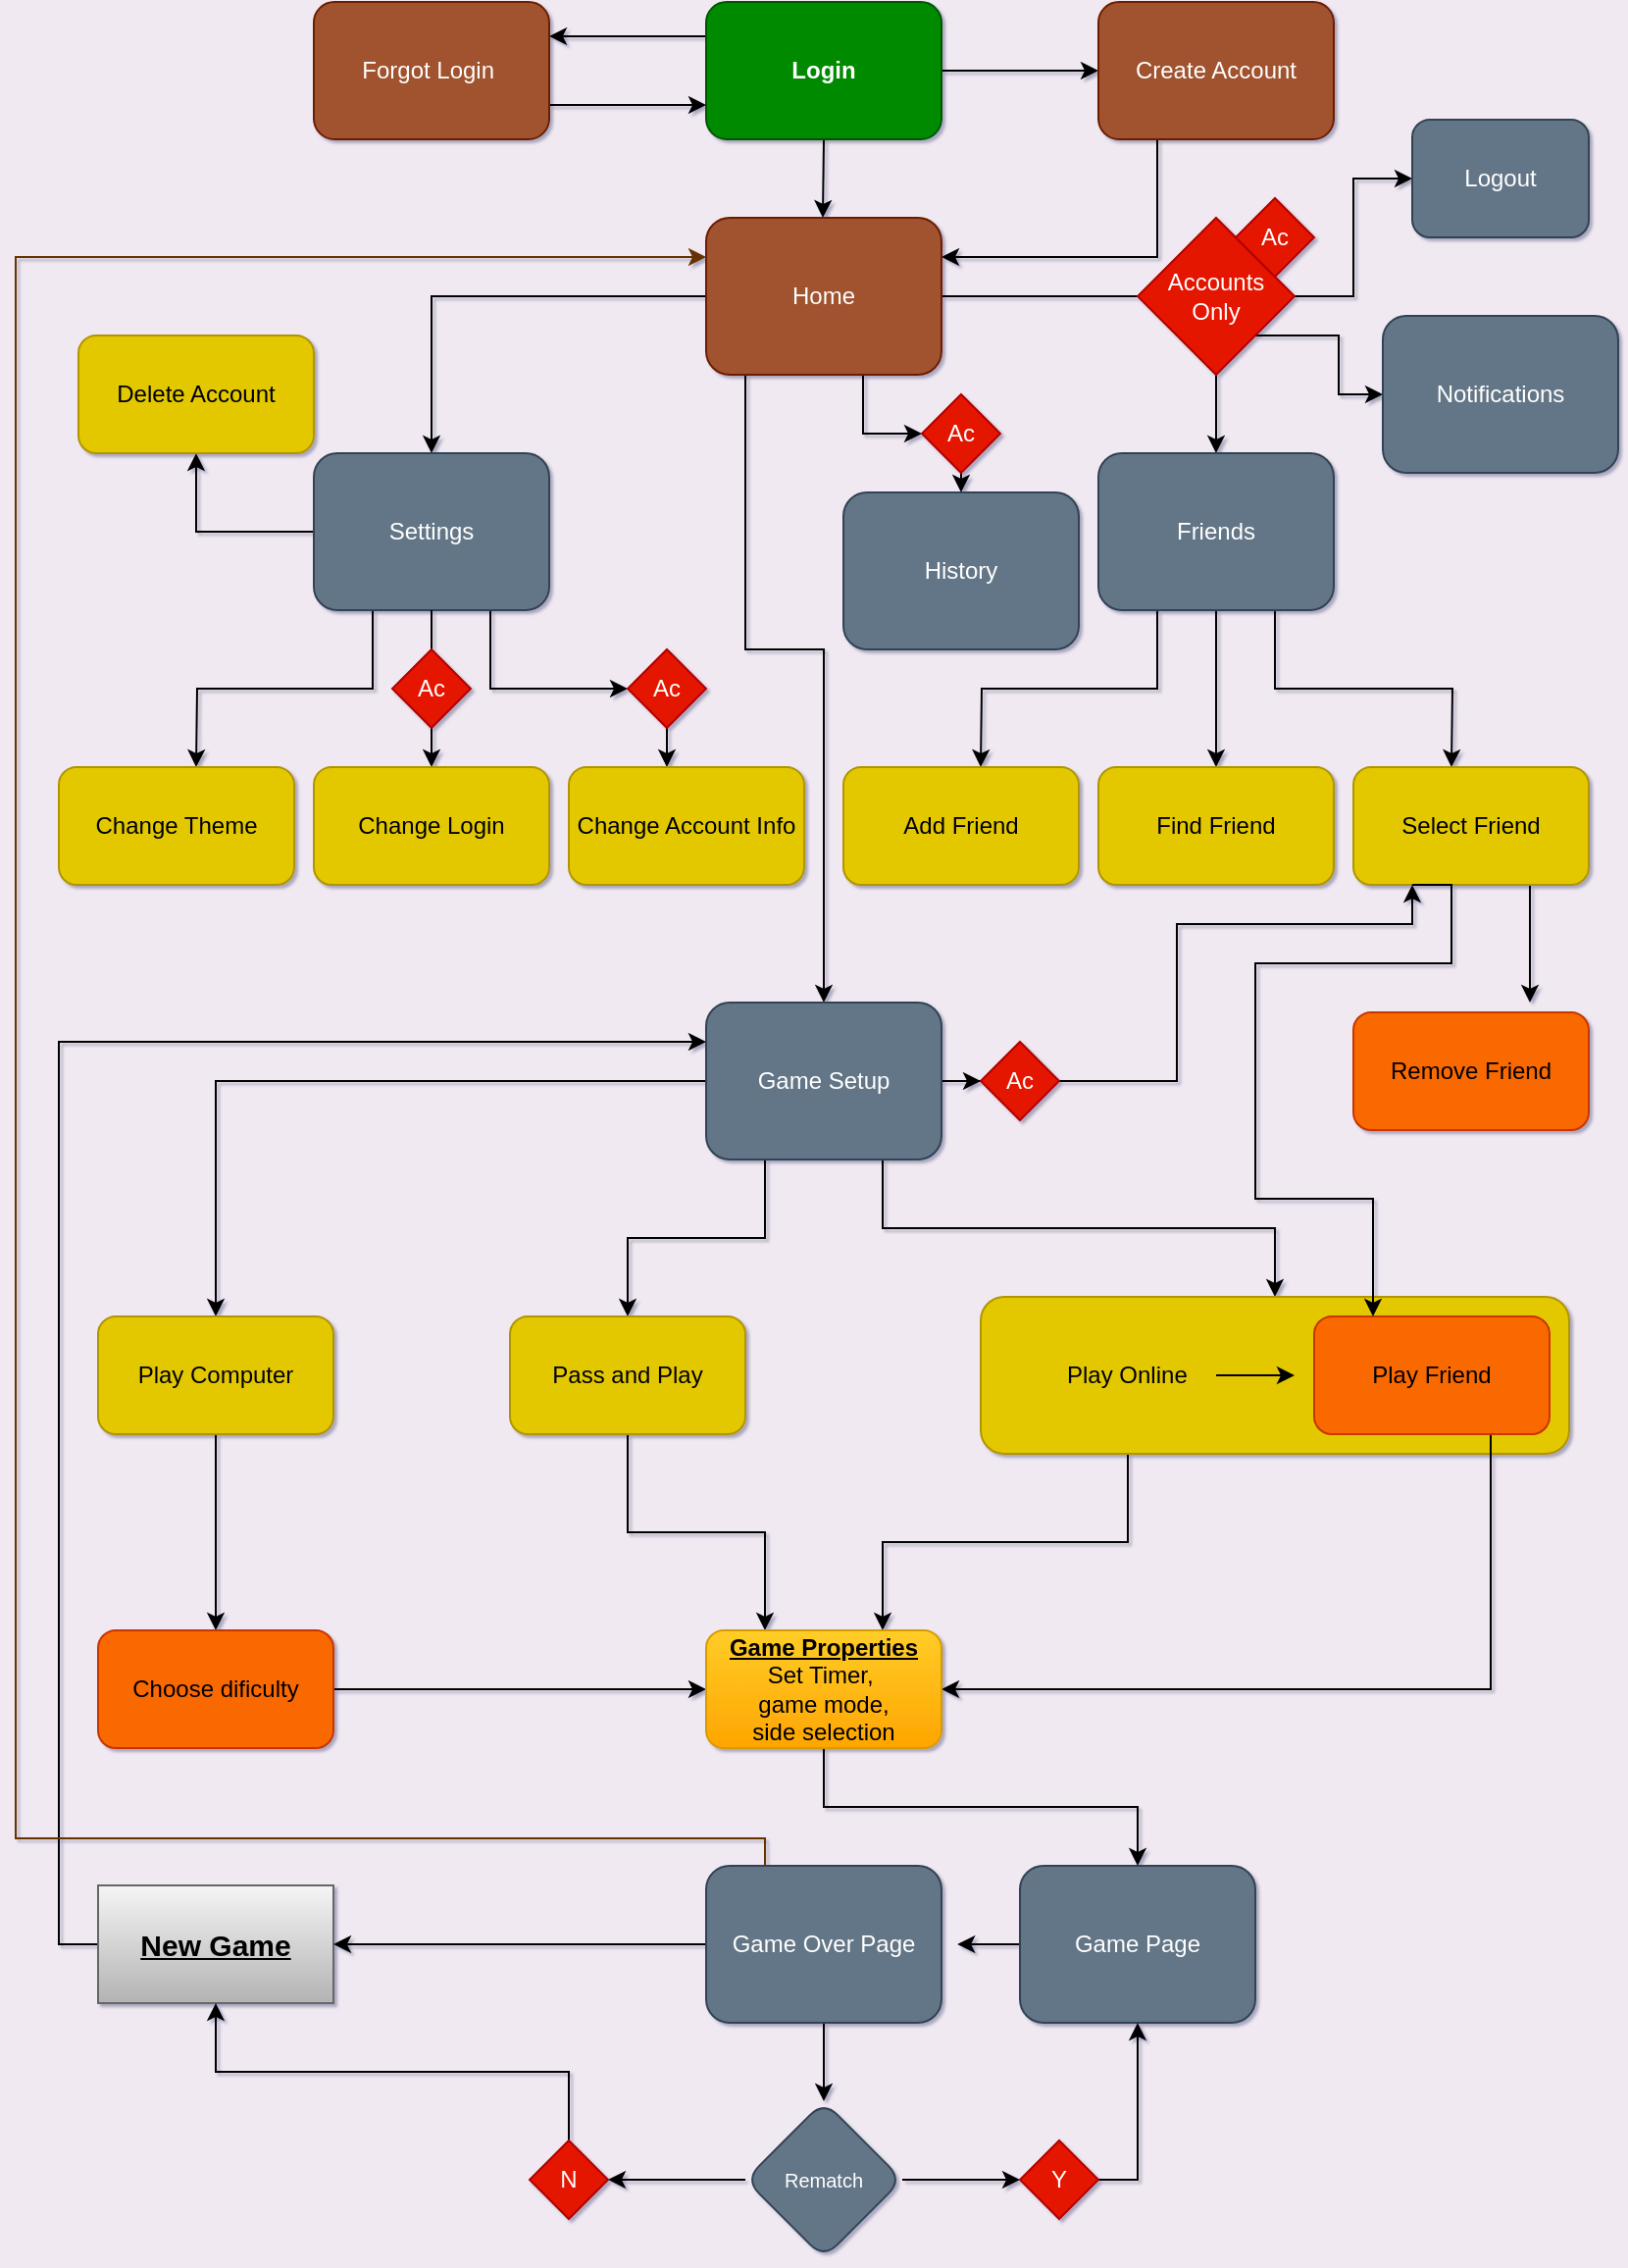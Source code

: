 <mxfile version="20.8.5" type="device"><diagram id="C5RBs43oDa-KdzZeNtuy" name="Page-1"><mxGraphModel dx="1034" dy="477" grid="0" gridSize="10" guides="1" tooltips="1" connect="1" arrows="1" fold="1" page="1" pageScale="1" pageWidth="827" pageHeight="1169" background="#f1e9f1" math="0" shadow="1"><root><mxCell id="WIyWlLk6GJQsqaUBKTNV-0"/><mxCell id="WIyWlLk6GJQsqaUBKTNV-1" parent="WIyWlLk6GJQsqaUBKTNV-0"/><mxCell id="x2J6Ht_bbzCwufdsUHwk-1" value="" style="edgeStyle=orthogonalEdgeStyle;rounded=0;orthogonalLoop=1;jettySize=auto;html=1;" parent="WIyWlLk6GJQsqaUBKTNV-1" source="WIyWlLk6GJQsqaUBKTNV-3" target="x2J6Ht_bbzCwufdsUHwk-0" edge="1"><mxGeometry relative="1" as="geometry"/></mxCell><mxCell id="x2J6Ht_bbzCwufdsUHwk-51" style="edgeStyle=orthogonalEdgeStyle;rounded=0;orthogonalLoop=1;jettySize=auto;html=1;exitX=0.5;exitY=1;exitDx=0;exitDy=0;entryX=0.5;entryY=0;entryDx=0;entryDy=0;" parent="WIyWlLk6GJQsqaUBKTNV-1" source="WIyWlLk6GJQsqaUBKTNV-3" edge="1"><mxGeometry relative="1" as="geometry"><mxPoint x="419.5" y="120" as="targetPoint"/></mxGeometry></mxCell><mxCell id="x2J6Ht_bbzCwufdsUHwk-54" style="edgeStyle=orthogonalEdgeStyle;rounded=0;orthogonalLoop=1;jettySize=auto;html=1;exitX=0;exitY=0.25;exitDx=0;exitDy=0;entryX=1;entryY=0.25;entryDx=0;entryDy=0;" parent="WIyWlLk6GJQsqaUBKTNV-1" source="WIyWlLk6GJQsqaUBKTNV-3" target="x2J6Ht_bbzCwufdsUHwk-6" edge="1"><mxGeometry relative="1" as="geometry"/></mxCell><mxCell id="WIyWlLk6GJQsqaUBKTNV-3" value="Login" style="rounded=1;whiteSpace=wrap;html=1;fontSize=12;glass=0;strokeWidth=1;shadow=0;fontStyle=1;fillColor=#008a00;fontColor=#ffffff;strokeColor=#005700;" parent="WIyWlLk6GJQsqaUBKTNV-1" vertex="1"><mxGeometry x="360" y="10" width="120" height="70" as="geometry"/></mxCell><mxCell id="gKCXI1T8wVpQzsGteJno-16" style="edgeStyle=orthogonalEdgeStyle;rounded=0;orthogonalLoop=1;jettySize=auto;html=1;exitX=0.25;exitY=1;exitDx=0;exitDy=0;entryX=1;entryY=0.25;entryDx=0;entryDy=0;fontSize=12;" parent="WIyWlLk6GJQsqaUBKTNV-1" source="x2J6Ht_bbzCwufdsUHwk-0" target="x2J6Ht_bbzCwufdsUHwk-14" edge="1"><mxGeometry relative="1" as="geometry"/></mxCell><mxCell id="x2J6Ht_bbzCwufdsUHwk-0" value="Create Account" style="rounded=1;whiteSpace=wrap;html=1;fontSize=12;glass=0;strokeWidth=1;shadow=0;fillColor=#a0522d;fontColor=#ffffff;strokeColor=#6D1F00;" parent="WIyWlLk6GJQsqaUBKTNV-1" vertex="1"><mxGeometry x="560" y="10" width="120" height="70" as="geometry"/></mxCell><mxCell id="x2J6Ht_bbzCwufdsUHwk-55" style="edgeStyle=orthogonalEdgeStyle;rounded=0;orthogonalLoop=1;jettySize=auto;html=1;exitX=1;exitY=0.75;exitDx=0;exitDy=0;entryX=0;entryY=0.75;entryDx=0;entryDy=0;" parent="WIyWlLk6GJQsqaUBKTNV-1" source="x2J6Ht_bbzCwufdsUHwk-6" target="WIyWlLk6GJQsqaUBKTNV-3" edge="1"><mxGeometry relative="1" as="geometry"/></mxCell><mxCell id="x2J6Ht_bbzCwufdsUHwk-6" value="Forgot Login&amp;nbsp;" style="rounded=1;whiteSpace=wrap;html=1;fontSize=12;glass=0;strokeWidth=1;shadow=0;fillColor=#a0522d;fontColor=#ffffff;strokeColor=#6D1F00;" parent="WIyWlLk6GJQsqaUBKTNV-1" vertex="1"><mxGeometry x="160" y="10" width="120" height="70" as="geometry"/></mxCell><mxCell id="x2J6Ht_bbzCwufdsUHwk-65" value="" style="edgeStyle=orthogonalEdgeStyle;rounded=0;orthogonalLoop=1;jettySize=auto;html=1;" parent="WIyWlLk6GJQsqaUBKTNV-1" source="x2J6Ht_bbzCwufdsUHwk-14" target="x2J6Ht_bbzCwufdsUHwk-58" edge="1"><mxGeometry relative="1" as="geometry"/></mxCell><mxCell id="x2J6Ht_bbzCwufdsUHwk-72" value="" style="edgeStyle=orthogonalEdgeStyle;rounded=0;orthogonalLoop=1;jettySize=auto;html=1;" parent="WIyWlLk6GJQsqaUBKTNV-1" source="x2J6Ht_bbzCwufdsUHwk-14" target="x2J6Ht_bbzCwufdsUHwk-59" edge="1"><mxGeometry relative="1" as="geometry"><Array as="points"><mxPoint x="380" y="340"/><mxPoint x="420" y="340"/></Array></mxGeometry></mxCell><mxCell id="x2J6Ht_bbzCwufdsUHwk-73" style="edgeStyle=orthogonalEdgeStyle;rounded=0;orthogonalLoop=1;jettySize=auto;html=1;exitX=0;exitY=0.5;exitDx=0;exitDy=0;entryX=0.5;entryY=0;entryDx=0;entryDy=0;" parent="WIyWlLk6GJQsqaUBKTNV-1" source="x2J6Ht_bbzCwufdsUHwk-14" target="x2J6Ht_bbzCwufdsUHwk-60" edge="1"><mxGeometry relative="1" as="geometry"/></mxCell><mxCell id="gKCXI1T8wVpQzsGteJno-30" style="edgeStyle=orthogonalEdgeStyle;rounded=0;orthogonalLoop=1;jettySize=auto;html=1;exitX=0.75;exitY=1;exitDx=0;exitDy=0;fontSize=12;" parent="WIyWlLk6GJQsqaUBKTNV-1" source="x2J6Ht_bbzCwufdsUHwk-14" target="gKCXI1T8wVpQzsGteJno-21" edge="1"><mxGeometry relative="1" as="geometry"><mxPoint x="440" y="240" as="targetPoint"/><Array as="points"><mxPoint x="440" y="200"/><mxPoint x="440" y="230"/></Array></mxGeometry></mxCell><mxCell id="x2J6Ht_bbzCwufdsUHwk-14" value="Home" style="rounded=1;whiteSpace=wrap;html=1;fillColor=#A0522D;fontColor=#ffffff;strokeColor=#6D1F00;" parent="WIyWlLk6GJQsqaUBKTNV-1" vertex="1"><mxGeometry x="360" y="120" width="120" height="80" as="geometry"/></mxCell><mxCell id="x2J6Ht_bbzCwufdsUHwk-83" style="edgeStyle=orthogonalEdgeStyle;rounded=0;orthogonalLoop=1;jettySize=auto;html=1;exitX=0.25;exitY=1;exitDx=0;exitDy=0;" parent="WIyWlLk6GJQsqaUBKTNV-1" source="x2J6Ht_bbzCwufdsUHwk-58" edge="1"><mxGeometry relative="1" as="geometry"><mxPoint x="500" y="400" as="targetPoint"/></mxGeometry></mxCell><mxCell id="x2J6Ht_bbzCwufdsUHwk-84" style="edgeStyle=orthogonalEdgeStyle;rounded=0;orthogonalLoop=1;jettySize=auto;html=1;" parent="WIyWlLk6GJQsqaUBKTNV-1" source="x2J6Ht_bbzCwufdsUHwk-58" edge="1"><mxGeometry relative="1" as="geometry"><mxPoint x="620" y="400" as="targetPoint"/></mxGeometry></mxCell><mxCell id="x2J6Ht_bbzCwufdsUHwk-85" style="edgeStyle=orthogonalEdgeStyle;rounded=0;orthogonalLoop=1;jettySize=auto;html=1;exitX=0.75;exitY=1;exitDx=0;exitDy=0;" parent="WIyWlLk6GJQsqaUBKTNV-1" source="x2J6Ht_bbzCwufdsUHwk-58" edge="1"><mxGeometry relative="1" as="geometry"><mxPoint x="740" y="400" as="targetPoint"/></mxGeometry></mxCell><mxCell id="x2J6Ht_bbzCwufdsUHwk-58" value="Friends" style="rounded=1;whiteSpace=wrap;html=1;fillColor=#647687;fontColor=#ffffff;strokeColor=#314354;" parent="WIyWlLk6GJQsqaUBKTNV-1" vertex="1"><mxGeometry x="560" y="240" width="120" height="80" as="geometry"/></mxCell><mxCell id="x2J6Ht_bbzCwufdsUHwk-104" value="" style="edgeStyle=orthogonalEdgeStyle;rounded=0;orthogonalLoop=1;jettySize=auto;html=1;" parent="WIyWlLk6GJQsqaUBKTNV-1" source="x2J6Ht_bbzCwufdsUHwk-59" target="x2J6Ht_bbzCwufdsUHwk-103" edge="1"><mxGeometry relative="1" as="geometry"/></mxCell><mxCell id="x2J6Ht_bbzCwufdsUHwk-110" value="" style="edgeStyle=orthogonalEdgeStyle;rounded=0;orthogonalLoop=1;jettySize=auto;html=1;" parent="WIyWlLk6GJQsqaUBKTNV-1" source="x2J6Ht_bbzCwufdsUHwk-59" target="x2J6Ht_bbzCwufdsUHwk-106" edge="1"><mxGeometry relative="1" as="geometry"/></mxCell><mxCell id="gKCXI1T8wVpQzsGteJno-31" style="edgeStyle=orthogonalEdgeStyle;rounded=0;orthogonalLoop=1;jettySize=auto;html=1;exitX=0.75;exitY=1;exitDx=0;exitDy=0;entryX=0.5;entryY=0;entryDx=0;entryDy=0;fontSize=12;" parent="WIyWlLk6GJQsqaUBKTNV-1" source="x2J6Ht_bbzCwufdsUHwk-59" target="x2J6Ht_bbzCwufdsUHwk-107" edge="1"><mxGeometry relative="1" as="geometry"/></mxCell><mxCell id="gKCXI1T8wVpQzsGteJno-32" style="edgeStyle=orthogonalEdgeStyle;rounded=0;orthogonalLoop=1;jettySize=auto;html=1;exitX=0.25;exitY=1;exitDx=0;exitDy=0;entryX=0.5;entryY=0;entryDx=0;entryDy=0;fontSize=12;" parent="WIyWlLk6GJQsqaUBKTNV-1" source="x2J6Ht_bbzCwufdsUHwk-59" target="x2J6Ht_bbzCwufdsUHwk-113" edge="1"><mxGeometry relative="1" as="geometry"/></mxCell><mxCell id="x2J6Ht_bbzCwufdsUHwk-59" value="Game Setup" style="rounded=1;whiteSpace=wrap;html=1;fillColor=#647687;fontColor=#ffffff;strokeColor=#314354;" parent="WIyWlLk6GJQsqaUBKTNV-1" vertex="1"><mxGeometry x="360" y="520" width="120" height="80" as="geometry"/></mxCell><mxCell id="x2J6Ht_bbzCwufdsUHwk-77" style="edgeStyle=orthogonalEdgeStyle;rounded=0;orthogonalLoop=1;jettySize=auto;html=1;exitX=0.25;exitY=1;exitDx=0;exitDy=0;" parent="WIyWlLk6GJQsqaUBKTNV-1" source="x2J6Ht_bbzCwufdsUHwk-60" edge="1"><mxGeometry relative="1" as="geometry"><mxPoint x="100" y="400" as="targetPoint"/></mxGeometry></mxCell><mxCell id="x2J6Ht_bbzCwufdsUHwk-78" style="edgeStyle=orthogonalEdgeStyle;rounded=0;orthogonalLoop=1;jettySize=auto;html=1;exitX=0.5;exitY=1;exitDx=0;exitDy=0;startArrow=none;" parent="WIyWlLk6GJQsqaUBKTNV-1" source="gKCXI1T8wVpQzsGteJno-10" edge="1"><mxGeometry relative="1" as="geometry"><mxPoint x="220" y="400" as="targetPoint"/></mxGeometry></mxCell><mxCell id="x2J6Ht_bbzCwufdsUHwk-79" style="edgeStyle=orthogonalEdgeStyle;rounded=0;orthogonalLoop=1;jettySize=auto;html=1;exitX=0.75;exitY=1;exitDx=0;exitDy=0;startArrow=none;" parent="WIyWlLk6GJQsqaUBKTNV-1" source="gKCXI1T8wVpQzsGteJno-8" edge="1"><mxGeometry relative="1" as="geometry"><mxPoint x="340" y="400" as="targetPoint"/></mxGeometry></mxCell><mxCell id="gKCXI1T8wVpQzsGteJno-12" style="edgeStyle=orthogonalEdgeStyle;rounded=0;orthogonalLoop=1;jettySize=auto;html=1;exitX=0.75;exitY=1;exitDx=0;exitDy=0;entryX=0;entryY=0.5;entryDx=0;entryDy=0;fontSize=6;" parent="WIyWlLk6GJQsqaUBKTNV-1" source="x2J6Ht_bbzCwufdsUHwk-60" target="gKCXI1T8wVpQzsGteJno-8" edge="1"><mxGeometry relative="1" as="geometry"/></mxCell><mxCell id="gKCXI1T8wVpQzsGteJno-109" style="edgeStyle=orthogonalEdgeStyle;rounded=0;orthogonalLoop=1;jettySize=auto;html=1;exitX=0;exitY=0.5;exitDx=0;exitDy=0;strokeColor=#000000;fontSize=15;fontColor=#000000;entryX=0.5;entryY=1;entryDx=0;entryDy=0;" parent="WIyWlLk6GJQsqaUBKTNV-1" source="x2J6Ht_bbzCwufdsUHwk-60" target="gKCXI1T8wVpQzsGteJno-110" edge="1"><mxGeometry relative="1" as="geometry"><mxPoint x="120" y="279.846" as="targetPoint"/></mxGeometry></mxCell><mxCell id="x2J6Ht_bbzCwufdsUHwk-60" value="Settings" style="rounded=1;whiteSpace=wrap;html=1;fillColor=#647687;fontColor=#ffffff;strokeColor=#314354;" parent="WIyWlLk6GJQsqaUBKTNV-1" vertex="1"><mxGeometry x="160" y="240" width="120" height="80" as="geometry"/></mxCell><mxCell id="gKCXI1T8wVpQzsGteJno-7" value="" style="edgeStyle=orthogonalEdgeStyle;rounded=0;orthogonalLoop=1;jettySize=auto;html=1;" parent="WIyWlLk6GJQsqaUBKTNV-1" source="x2J6Ht_bbzCwufdsUHwk-74" target="gKCXI1T8wVpQzsGteJno-6" edge="1"><mxGeometry relative="1" as="geometry"/></mxCell><mxCell id="gKCXI1T8wVpQzsGteJno-108" style="edgeStyle=orthogonalEdgeStyle;rounded=0;orthogonalLoop=1;jettySize=auto;html=1;exitX=1;exitY=1;exitDx=0;exitDy=0;entryX=0;entryY=0.5;entryDx=0;entryDy=0;strokeColor=#000000;fontSize=15;fontColor=#000000;" parent="WIyWlLk6GJQsqaUBKTNV-1" source="x2J6Ht_bbzCwufdsUHwk-74" target="gKCXI1T8wVpQzsGteJno-107" edge="1"><mxGeometry relative="1" as="geometry"/></mxCell><mxCell id="x2J6Ht_bbzCwufdsUHwk-74" value="Accounts&lt;br&gt;Only" style="rhombus;whiteSpace=wrap;html=1;fillColor=#e51400;fontColor=#ffffff;strokeColor=#B20000;" parent="WIyWlLk6GJQsqaUBKTNV-1" vertex="1"><mxGeometry x="580" y="120" width="80" height="80" as="geometry"/></mxCell><mxCell id="x2J6Ht_bbzCwufdsUHwk-86" value="Add Friend" style="rounded=1;whiteSpace=wrap;html=1;fillColor=#e3c800;fontColor=#000000;strokeColor=#B09500;" parent="WIyWlLk6GJQsqaUBKTNV-1" vertex="1"><mxGeometry x="430" y="400" width="120" height="60" as="geometry"/></mxCell><mxCell id="x2J6Ht_bbzCwufdsUHwk-87" value="Find Friend" style="rounded=1;whiteSpace=wrap;html=1;fillColor=#e3c800;fontColor=#000000;strokeColor=#B09500;" parent="WIyWlLk6GJQsqaUBKTNV-1" vertex="1"><mxGeometry x="560" y="400" width="120" height="60" as="geometry"/></mxCell><mxCell id="gKCXI1T8wVpQzsGteJno-1" style="edgeStyle=orthogonalEdgeStyle;rounded=0;orthogonalLoop=1;jettySize=auto;html=1;exitX=0.75;exitY=1;exitDx=0;exitDy=0;" parent="WIyWlLk6GJQsqaUBKTNV-1" source="x2J6Ht_bbzCwufdsUHwk-88" edge="1"><mxGeometry relative="1" as="geometry"><mxPoint x="780" y="520" as="targetPoint"/></mxGeometry></mxCell><mxCell id="x2J6Ht_bbzCwufdsUHwk-88" value="Select Friend" style="rounded=1;whiteSpace=wrap;html=1;fillColor=#e3c800;fontColor=#000000;strokeColor=#B09500;" parent="WIyWlLk6GJQsqaUBKTNV-1" vertex="1"><mxGeometry x="690" y="400" width="120" height="60" as="geometry"/></mxCell><mxCell id="x2J6Ht_bbzCwufdsUHwk-89" value="Change Theme" style="rounded=1;whiteSpace=wrap;html=1;fillColor=#e3c800;fontColor=#000000;strokeColor=#B09500;" parent="WIyWlLk6GJQsqaUBKTNV-1" vertex="1"><mxGeometry x="30" y="400" width="120" height="60" as="geometry"/></mxCell><mxCell id="x2J6Ht_bbzCwufdsUHwk-90" value="Change Login" style="rounded=1;whiteSpace=wrap;html=1;fillColor=#e3c800;fontColor=#000000;strokeColor=#B09500;" parent="WIyWlLk6GJQsqaUBKTNV-1" vertex="1"><mxGeometry x="160" y="400" width="120" height="60" as="geometry"/></mxCell><mxCell id="x2J6Ht_bbzCwufdsUHwk-91" value="Change Account Info" style="rounded=1;whiteSpace=wrap;html=1;fillColor=#e3c800;fontColor=#000000;strokeColor=#B09500;" parent="WIyWlLk6GJQsqaUBKTNV-1" vertex="1"><mxGeometry x="290" y="400" width="120" height="60" as="geometry"/></mxCell><mxCell id="x2J6Ht_bbzCwufdsUHwk-99" style="edgeStyle=orthogonalEdgeStyle;rounded=0;orthogonalLoop=1;jettySize=auto;html=1;exitX=0.5;exitY=1;exitDx=0;exitDy=0;" parent="WIyWlLk6GJQsqaUBKTNV-1" edge="1"><mxGeometry relative="1" as="geometry"><mxPoint x="780" y="600" as="sourcePoint"/><mxPoint x="780" y="600" as="targetPoint"/></mxGeometry></mxCell><mxCell id="gKCXI1T8wVpQzsGteJno-45" style="edgeStyle=orthogonalEdgeStyle;rounded=0;orthogonalLoop=1;jettySize=auto;html=1;exitX=0.5;exitY=1;exitDx=0;exitDy=0;fontSize=12;fontColor=#FFFFFF;" parent="WIyWlLk6GJQsqaUBKTNV-1" source="x2J6Ht_bbzCwufdsUHwk-103" target="gKCXI1T8wVpQzsGteJno-44" edge="1"><mxGeometry relative="1" as="geometry"/></mxCell><mxCell id="x2J6Ht_bbzCwufdsUHwk-103" value="Play Computer" style="rounded=1;whiteSpace=wrap;html=1;fillColor=#e3c800;fontColor=#000000;strokeColor=#B09500;" parent="WIyWlLk6GJQsqaUBKTNV-1" vertex="1"><mxGeometry x="50" y="680" width="120" height="60" as="geometry"/></mxCell><mxCell id="gKCXI1T8wVpQzsGteJno-5" style="edgeStyle=orthogonalEdgeStyle;rounded=0;orthogonalLoop=1;jettySize=auto;html=1;entryX=0.25;entryY=1;entryDx=0;entryDy=0;" parent="WIyWlLk6GJQsqaUBKTNV-1" source="x2J6Ht_bbzCwufdsUHwk-106" target="x2J6Ht_bbzCwufdsUHwk-88" edge="1"><mxGeometry relative="1" as="geometry"><mxPoint x="610" y="480" as="targetPoint"/><Array as="points"><mxPoint x="600" y="560"/><mxPoint x="600" y="480"/><mxPoint x="720" y="480"/></Array></mxGeometry></mxCell><mxCell id="x2J6Ht_bbzCwufdsUHwk-106" value="Ac" style="rhombus;whiteSpace=wrap;html=1;fillColor=#e51400;fontColor=#ffffff;strokeColor=#B20000;" parent="WIyWlLk6GJQsqaUBKTNV-1" vertex="1"><mxGeometry x="500" y="540" width="40" height="40" as="geometry"/></mxCell><mxCell id="gKCXI1T8wVpQzsGteJno-50" style="edgeStyle=orthogonalEdgeStyle;rounded=0;orthogonalLoop=1;jettySize=auto;html=1;exitX=0.25;exitY=1;exitDx=0;exitDy=0;entryX=0.75;entryY=0;entryDx=0;entryDy=0;fontSize=12;fontColor=#FFFFFF;" parent="WIyWlLk6GJQsqaUBKTNV-1" source="x2J6Ht_bbzCwufdsUHwk-107" target="gKCXI1T8wVpQzsGteJno-46" edge="1"><mxGeometry relative="1" as="geometry"/></mxCell><mxCell id="x2J6Ht_bbzCwufdsUHwk-107" value="Play Online" style="rounded=1;whiteSpace=wrap;html=1;fillColor=#e3c800;fontColor=#000000;strokeColor=#B09500;align=left;spacingLeft=42;" parent="WIyWlLk6GJQsqaUBKTNV-1" vertex="1"><mxGeometry x="500" y="670" width="300" height="80" as="geometry"/></mxCell><mxCell id="gKCXI1T8wVpQzsGteJno-49" style="edgeStyle=orthogonalEdgeStyle;rounded=0;orthogonalLoop=1;jettySize=auto;html=1;exitX=0.5;exitY=1;exitDx=0;exitDy=0;entryX=0.25;entryY=0;entryDx=0;entryDy=0;fontSize=12;fontColor=#FFFFFF;" parent="WIyWlLk6GJQsqaUBKTNV-1" source="x2J6Ht_bbzCwufdsUHwk-113" target="gKCXI1T8wVpQzsGteJno-46" edge="1"><mxGeometry relative="1" as="geometry"/></mxCell><mxCell id="x2J6Ht_bbzCwufdsUHwk-113" value="Pass and Play" style="rounded=1;whiteSpace=wrap;html=1;fillColor=#e3c800;fontColor=#000000;strokeColor=#B09500;" parent="WIyWlLk6GJQsqaUBKTNV-1" vertex="1"><mxGeometry x="260" y="680" width="120" height="60" as="geometry"/></mxCell><mxCell id="gKCXI1T8wVpQzsGteJno-2" value="Remove Friend" style="rounded=1;whiteSpace=wrap;html=1;fillColor=#fa6800;fontColor=#000000;strokeColor=#C73500;" parent="WIyWlLk6GJQsqaUBKTNV-1" vertex="1"><mxGeometry x="690" y="525" width="120" height="60" as="geometry"/></mxCell><mxCell id="gKCXI1T8wVpQzsGteJno-6" value="Logout" style="rounded=1;whiteSpace=wrap;html=1;fillColor=#647687;fontColor=#ffffff;strokeColor=#314354;" parent="WIyWlLk6GJQsqaUBKTNV-1" vertex="1"><mxGeometry x="720" y="70" width="90" height="60" as="geometry"/></mxCell><mxCell id="gKCXI1T8wVpQzsGteJno-8" value="&lt;span style=&quot;font-size: 12px;&quot;&gt;Ac&lt;/span&gt;" style="rhombus;whiteSpace=wrap;html=1;fontSize=6;fillColor=#e51400;fontColor=#ffffff;strokeColor=#B20000;" parent="WIyWlLk6GJQsqaUBKTNV-1" vertex="1"><mxGeometry x="320" y="340" width="40" height="40" as="geometry"/></mxCell><mxCell id="gKCXI1T8wVpQzsGteJno-11" value="" style="edgeStyle=orthogonalEdgeStyle;rounded=0;orthogonalLoop=1;jettySize=auto;html=1;exitX=0.5;exitY=1;exitDx=0;exitDy=0;endArrow=none;" parent="WIyWlLk6GJQsqaUBKTNV-1" source="x2J6Ht_bbzCwufdsUHwk-60" target="gKCXI1T8wVpQzsGteJno-10" edge="1"><mxGeometry relative="1" as="geometry"><mxPoint x="220" y="400" as="targetPoint"/><mxPoint x="220" y="320" as="sourcePoint"/></mxGeometry></mxCell><mxCell id="gKCXI1T8wVpQzsGteJno-10" value="&lt;font style=&quot;font-size: 12px;&quot;&gt;Ac&lt;/font&gt;" style="rhombus;whiteSpace=wrap;html=1;fontSize=6;fillColor=#e51400;fontColor=#ffffff;strokeColor=#B20000;" parent="WIyWlLk6GJQsqaUBKTNV-1" vertex="1"><mxGeometry x="200" y="340" width="40" height="40" as="geometry"/></mxCell><mxCell id="gKCXI1T8wVpQzsGteJno-14" value="&lt;span style=&quot;font-size: 12px;&quot;&gt;Ac&lt;/span&gt;" style="rhombus;whiteSpace=wrap;html=1;fontSize=6;fillColor=#e51400;fontColor=#ffffff;strokeColor=#B20000;" parent="WIyWlLk6GJQsqaUBKTNV-1" vertex="1"><mxGeometry x="630" y="110" width="40" height="40" as="geometry"/></mxCell><mxCell id="gKCXI1T8wVpQzsGteJno-18" value="History" style="rounded=1;whiteSpace=wrap;html=1;fillColor=#647687;fontColor=#ffffff;strokeColor=#314354;" parent="WIyWlLk6GJQsqaUBKTNV-1" vertex="1"><mxGeometry x="430" y="260" width="120" height="80" as="geometry"/></mxCell><mxCell id="gKCXI1T8wVpQzsGteJno-28" style="edgeStyle=orthogonalEdgeStyle;rounded=0;orthogonalLoop=1;jettySize=auto;html=1;exitX=0.5;exitY=1;exitDx=0;exitDy=0;entryX=0.5;entryY=0;entryDx=0;entryDy=0;fontSize=12;" parent="WIyWlLk6GJQsqaUBKTNV-1" source="gKCXI1T8wVpQzsGteJno-21" target="gKCXI1T8wVpQzsGteJno-18" edge="1"><mxGeometry relative="1" as="geometry"/></mxCell><mxCell id="gKCXI1T8wVpQzsGteJno-21" value="&lt;span style=&quot;font-size: 12px;&quot;&gt;Ac&lt;/span&gt;" style="rhombus;whiteSpace=wrap;html=1;fontSize=6;fillColor=#e51400;fontColor=#ffffff;strokeColor=#B20000;" parent="WIyWlLk6GJQsqaUBKTNV-1" vertex="1"><mxGeometry x="470" y="210" width="40" height="40" as="geometry"/></mxCell><mxCell id="gKCXI1T8wVpQzsGteJno-51" style="edgeStyle=orthogonalEdgeStyle;rounded=0;orthogonalLoop=1;jettySize=auto;html=1;exitX=0.75;exitY=1;exitDx=0;exitDy=0;entryX=1;entryY=0.5;entryDx=0;entryDy=0;fontSize=12;fontColor=#FFFFFF;" parent="WIyWlLk6GJQsqaUBKTNV-1" source="x2J6Ht_bbzCwufdsUHwk-94" target="gKCXI1T8wVpQzsGteJno-46" edge="1"><mxGeometry relative="1" as="geometry"/></mxCell><mxCell id="x2J6Ht_bbzCwufdsUHwk-94" value="Play Friend" style="rounded=1;whiteSpace=wrap;html=1;fillColor=#fa6800;fontColor=#000000;strokeColor=#C73500;" parent="WIyWlLk6GJQsqaUBKTNV-1" vertex="1"><mxGeometry x="670" y="680" width="120" height="60" as="geometry"/></mxCell><mxCell id="gKCXI1T8wVpQzsGteJno-3" style="edgeStyle=orthogonalEdgeStyle;rounded=0;orthogonalLoop=1;jettySize=auto;html=1;exitX=0.25;exitY=1;exitDx=0;exitDy=0;entryX=0.25;entryY=0;entryDx=0;entryDy=0;" parent="WIyWlLk6GJQsqaUBKTNV-1" source="x2J6Ht_bbzCwufdsUHwk-88" target="x2J6Ht_bbzCwufdsUHwk-94" edge="1"><mxGeometry relative="1" as="geometry"><mxPoint x="700" y="650" as="targetPoint"/><Array as="points"><mxPoint x="740" y="460"/><mxPoint x="740" y="500"/><mxPoint x="640" y="500"/><mxPoint x="640" y="620"/><mxPoint x="700" y="620"/></Array></mxGeometry></mxCell><mxCell id="gKCXI1T8wVpQzsGteJno-39" value="" style="endArrow=classic;html=1;rounded=0;fontSize=12;" parent="WIyWlLk6GJQsqaUBKTNV-1" edge="1"><mxGeometry width="50" height="50" relative="1" as="geometry"><mxPoint x="620" y="710" as="sourcePoint"/><mxPoint x="660" y="710" as="targetPoint"/></mxGeometry></mxCell><mxCell id="P5JOnXcOSpPRQ9k4TBs4-2" style="edgeStyle=orthogonalEdgeStyle;rounded=0;orthogonalLoop=1;jettySize=auto;html=1;exitX=0;exitY=0.5;exitDx=0;exitDy=0;" parent="WIyWlLk6GJQsqaUBKTNV-1" source="gKCXI1T8wVpQzsGteJno-43" edge="1"><mxGeometry relative="1" as="geometry"><mxPoint x="488.143" y="999.857" as="targetPoint"/></mxGeometry></mxCell><mxCell id="gKCXI1T8wVpQzsGteJno-43" value="Game Page" style="rounded=1;whiteSpace=wrap;html=1;fillColor=#647687;fontColor=#ffffff;strokeColor=#314354;" parent="WIyWlLk6GJQsqaUBKTNV-1" vertex="1"><mxGeometry x="520" y="960" width="120" height="80" as="geometry"/></mxCell><mxCell id="gKCXI1T8wVpQzsGteJno-111" style="edgeStyle=orthogonalEdgeStyle;rounded=0;orthogonalLoop=1;jettySize=auto;html=1;entryX=0;entryY=0.5;entryDx=0;entryDy=0;strokeColor=#000000;fontSize=15;fontColor=#000000;" parent="WIyWlLk6GJQsqaUBKTNV-1" source="gKCXI1T8wVpQzsGteJno-44" target="gKCXI1T8wVpQzsGteJno-46" edge="1"><mxGeometry relative="1" as="geometry"/></mxCell><mxCell id="gKCXI1T8wVpQzsGteJno-44" value="Choose dificulty" style="rounded=1;whiteSpace=wrap;html=1;strokeColor=#C73500;fontSize=12;fontColor=#000000;fillColor=#fa6800;" parent="WIyWlLk6GJQsqaUBKTNV-1" vertex="1"><mxGeometry x="50" y="840" width="120" height="60" as="geometry"/></mxCell><mxCell id="gKCXI1T8wVpQzsGteJno-47" style="edgeStyle=orthogonalEdgeStyle;rounded=0;orthogonalLoop=1;jettySize=auto;html=1;exitX=0.5;exitY=1;exitDx=0;exitDy=0;entryX=0.5;entryY=0;entryDx=0;entryDy=0;fontSize=12;fontColor=#FFFFFF;" parent="WIyWlLk6GJQsqaUBKTNV-1" source="gKCXI1T8wVpQzsGteJno-46" target="gKCXI1T8wVpQzsGteJno-43" edge="1"><mxGeometry relative="1" as="geometry"/></mxCell><mxCell id="gKCXI1T8wVpQzsGteJno-46" value="&lt;b&gt;&lt;u&gt;Game Properties&lt;/u&gt;&lt;/b&gt;&lt;br&gt;Set Timer,&amp;nbsp;&lt;br&gt;game mode,&lt;br&gt;side selection" style="rounded=1;whiteSpace=wrap;html=1;strokeColor=#d79b00;fontSize=12;fillColor=#ffcd28;gradientColor=#ffa500;" parent="WIyWlLk6GJQsqaUBKTNV-1" vertex="1"><mxGeometry x="360" y="840" width="120" height="60" as="geometry"/></mxCell><mxCell id="gKCXI1T8wVpQzsGteJno-93" style="edgeStyle=orthogonalEdgeStyle;rounded=0;orthogonalLoop=1;jettySize=auto;html=1;exitX=1;exitY=0.5;exitDx=0;exitDy=0;entryX=0;entryY=0.5;entryDx=0;entryDy=0;fontSize=15;fontColor=#000000;" parent="WIyWlLk6GJQsqaUBKTNV-1" source="gKCXI1T8wVpQzsGteJno-57" target="gKCXI1T8wVpQzsGteJno-88" edge="1"><mxGeometry relative="1" as="geometry"/></mxCell><mxCell id="gKCXI1T8wVpQzsGteJno-96" style="edgeStyle=orthogonalEdgeStyle;rounded=0;orthogonalLoop=1;jettySize=auto;html=1;exitX=0;exitY=0.5;exitDx=0;exitDy=0;entryX=1;entryY=0.5;entryDx=0;entryDy=0;fontSize=15;fontColor=#000000;" parent="WIyWlLk6GJQsqaUBKTNV-1" source="gKCXI1T8wVpQzsGteJno-57" target="gKCXI1T8wVpQzsGteJno-92" edge="1"><mxGeometry relative="1" as="geometry"/></mxCell><mxCell id="gKCXI1T8wVpQzsGteJno-57" value="&lt;font style=&quot;font-size: 10px;&quot;&gt;Rematch&lt;/font&gt;" style="rhombus;whiteSpace=wrap;html=1;fillColor=#647687;strokeColor=#314354;fontColor=#ffffff;rounded=1;" parent="WIyWlLk6GJQsqaUBKTNV-1" vertex="1"><mxGeometry x="380" y="1080" width="80" height="80" as="geometry"/></mxCell><mxCell id="gKCXI1T8wVpQzsGteJno-103" style="edgeStyle=orthogonalEdgeStyle;rounded=0;orthogonalLoop=1;jettySize=auto;html=1;exitX=0.5;exitY=0;exitDx=0;exitDy=0;entryX=0;entryY=0.25;entryDx=0;entryDy=0;fontSize=15;fontColor=#000000;" parent="WIyWlLk6GJQsqaUBKTNV-1" source="gKCXI1T8wVpQzsGteJno-84" target="x2J6Ht_bbzCwufdsUHwk-59" edge="1"><mxGeometry relative="1" as="geometry"><Array as="points"><mxPoint x="110" y="1000"/><mxPoint x="30" y="1000"/><mxPoint x="30" y="540"/></Array></mxGeometry></mxCell><mxCell id="gKCXI1T8wVpQzsGteJno-84" value="&lt;font style=&quot;font-size: 15px;&quot;&gt;New Game&lt;/font&gt;" style="text;html=1;strokeColor=#666666;fillColor=#f5f5f5;align=center;verticalAlign=middle;whiteSpace=wrap;rounded=0;fontSize=10;fontStyle=5;gradientColor=#B3B3B3;" parent="WIyWlLk6GJQsqaUBKTNV-1" vertex="1"><mxGeometry x="50" y="970" width="120" height="60" as="geometry"/></mxCell><mxCell id="3km2eqcXz8riCUgocdFi-0" style="edgeStyle=orthogonalEdgeStyle;rounded=0;orthogonalLoop=1;jettySize=auto;html=1;exitX=1;exitY=0.5;exitDx=0;exitDy=0;entryX=0.5;entryY=1;entryDx=0;entryDy=0;" edge="1" parent="WIyWlLk6GJQsqaUBKTNV-1" source="gKCXI1T8wVpQzsGteJno-88" target="gKCXI1T8wVpQzsGteJno-43"><mxGeometry relative="1" as="geometry"><mxPoint x="608.0" y="1090.333" as="targetPoint"/></mxGeometry></mxCell><mxCell id="gKCXI1T8wVpQzsGteJno-88" value="Y" style="rhombus;whiteSpace=wrap;html=1;fillColor=#e51400;fontColor=#ffffff;strokeColor=#B20000;" parent="WIyWlLk6GJQsqaUBKTNV-1" vertex="1"><mxGeometry x="520" y="1100" width="40" height="40" as="geometry"/></mxCell><mxCell id="gKCXI1T8wVpQzsGteJno-97" style="edgeStyle=orthogonalEdgeStyle;rounded=0;orthogonalLoop=1;jettySize=auto;html=1;exitX=0.5;exitY=0;exitDx=0;exitDy=0;entryX=0.5;entryY=1;entryDx=0;entryDy=0;fontSize=15;fontColor=#000000;strokeColor=#000000;" parent="WIyWlLk6GJQsqaUBKTNV-1" source="gKCXI1T8wVpQzsGteJno-92" target="gKCXI1T8wVpQzsGteJno-84" edge="1"><mxGeometry relative="1" as="geometry"/></mxCell><mxCell id="gKCXI1T8wVpQzsGteJno-92" value="N" style="rhombus;whiteSpace=wrap;html=1;fillColor=#e51400;fontColor=#ffffff;strokeColor=#B20000;" parent="WIyWlLk6GJQsqaUBKTNV-1" vertex="1"><mxGeometry x="270" y="1100" width="40" height="40" as="geometry"/></mxCell><mxCell id="gKCXI1T8wVpQzsGteJno-107" value="Notifications" style="rounded=1;whiteSpace=wrap;html=1;fillColor=#647687;fontColor=#ffffff;strokeColor=#314354;" parent="WIyWlLk6GJQsqaUBKTNV-1" vertex="1"><mxGeometry x="705" y="170" width="120" height="80" as="geometry"/></mxCell><mxCell id="gKCXI1T8wVpQzsGteJno-110" value="Delete Account" style="rounded=1;whiteSpace=wrap;html=1;fillColor=#e3c800;fontColor=#000000;strokeColor=#B09500;" parent="WIyWlLk6GJQsqaUBKTNV-1" vertex="1"><mxGeometry x="40" y="180" width="120" height="60" as="geometry"/></mxCell><mxCell id="P5JOnXcOSpPRQ9k4TBs4-3" style="edgeStyle=orthogonalEdgeStyle;rounded=0;orthogonalLoop=1;jettySize=auto;html=1;exitX=0.5;exitY=1;exitDx=0;exitDy=0;entryX=0.5;entryY=0;entryDx=0;entryDy=0;" parent="WIyWlLk6GJQsqaUBKTNV-1" source="P5JOnXcOSpPRQ9k4TBs4-0" target="gKCXI1T8wVpQzsGteJno-57" edge="1"><mxGeometry relative="1" as="geometry"/></mxCell><mxCell id="P5JOnXcOSpPRQ9k4TBs4-4" style="edgeStyle=orthogonalEdgeStyle;rounded=0;orthogonalLoop=1;jettySize=auto;html=1;exitX=0;exitY=0.5;exitDx=0;exitDy=0;entryX=1;entryY=0.5;entryDx=0;entryDy=0;" parent="WIyWlLk6GJQsqaUBKTNV-1" source="P5JOnXcOSpPRQ9k4TBs4-0" target="gKCXI1T8wVpQzsGteJno-84" edge="1"><mxGeometry relative="1" as="geometry"/></mxCell><mxCell id="P5JOnXcOSpPRQ9k4TBs4-6" style="edgeStyle=orthogonalEdgeStyle;rounded=0;orthogonalLoop=1;jettySize=auto;html=1;exitX=0.25;exitY=0;exitDx=0;exitDy=0;entryX=0;entryY=0.25;entryDx=0;entryDy=0;strokeColor=#663300;" parent="WIyWlLk6GJQsqaUBKTNV-1" source="P5JOnXcOSpPRQ9k4TBs4-0" target="x2J6Ht_bbzCwufdsUHwk-14" edge="1"><mxGeometry relative="1" as="geometry"><Array as="points"><mxPoint x="390" y="946"/><mxPoint x="8" y="946"/><mxPoint x="8" y="140"/></Array></mxGeometry></mxCell><mxCell id="P5JOnXcOSpPRQ9k4TBs4-0" value="Game Over Page" style="rounded=1;whiteSpace=wrap;html=1;fillColor=#647687;fontColor=#ffffff;strokeColor=#314354;" parent="WIyWlLk6GJQsqaUBKTNV-1" vertex="1"><mxGeometry x="360" y="960" width="120" height="80" as="geometry"/></mxCell></root></mxGraphModel></diagram></mxfile>